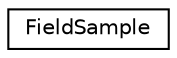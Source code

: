 digraph "Graphical Class Hierarchy"
{
 // LATEX_PDF_SIZE
  edge [fontname="Helvetica",fontsize="10",labelfontname="Helvetica",labelfontsize="10"];
  node [fontname="Helvetica",fontsize="10",shape=record];
  rankdir="LR";
  Node0 [label="FieldSample",height=0.2,width=0.4,color="black", fillcolor="white", style="filled",URL="$classFieldSample.html",tooltip=" "];
}
